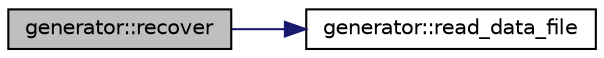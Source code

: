 digraph "generator::recover"
{
  edge [fontname="Helvetica",fontsize="10",labelfontname="Helvetica",labelfontsize="10"];
  node [fontname="Helvetica",fontsize="10",shape=record];
  rankdir="LR";
  Node19911 [label="generator::recover",height=0.2,width=0.4,color="black", fillcolor="grey75", style="filled", fontcolor="black"];
  Node19911 -> Node19912 [color="midnightblue",fontsize="10",style="solid",fontname="Helvetica"];
  Node19912 [label="generator::read_data_file",height=0.2,width=0.4,color="black", fillcolor="white", style="filled",URL="$d7/d73/classgenerator.html#a6109d5e04d03f3cb8263ddfa1d8f78b2"];
}
